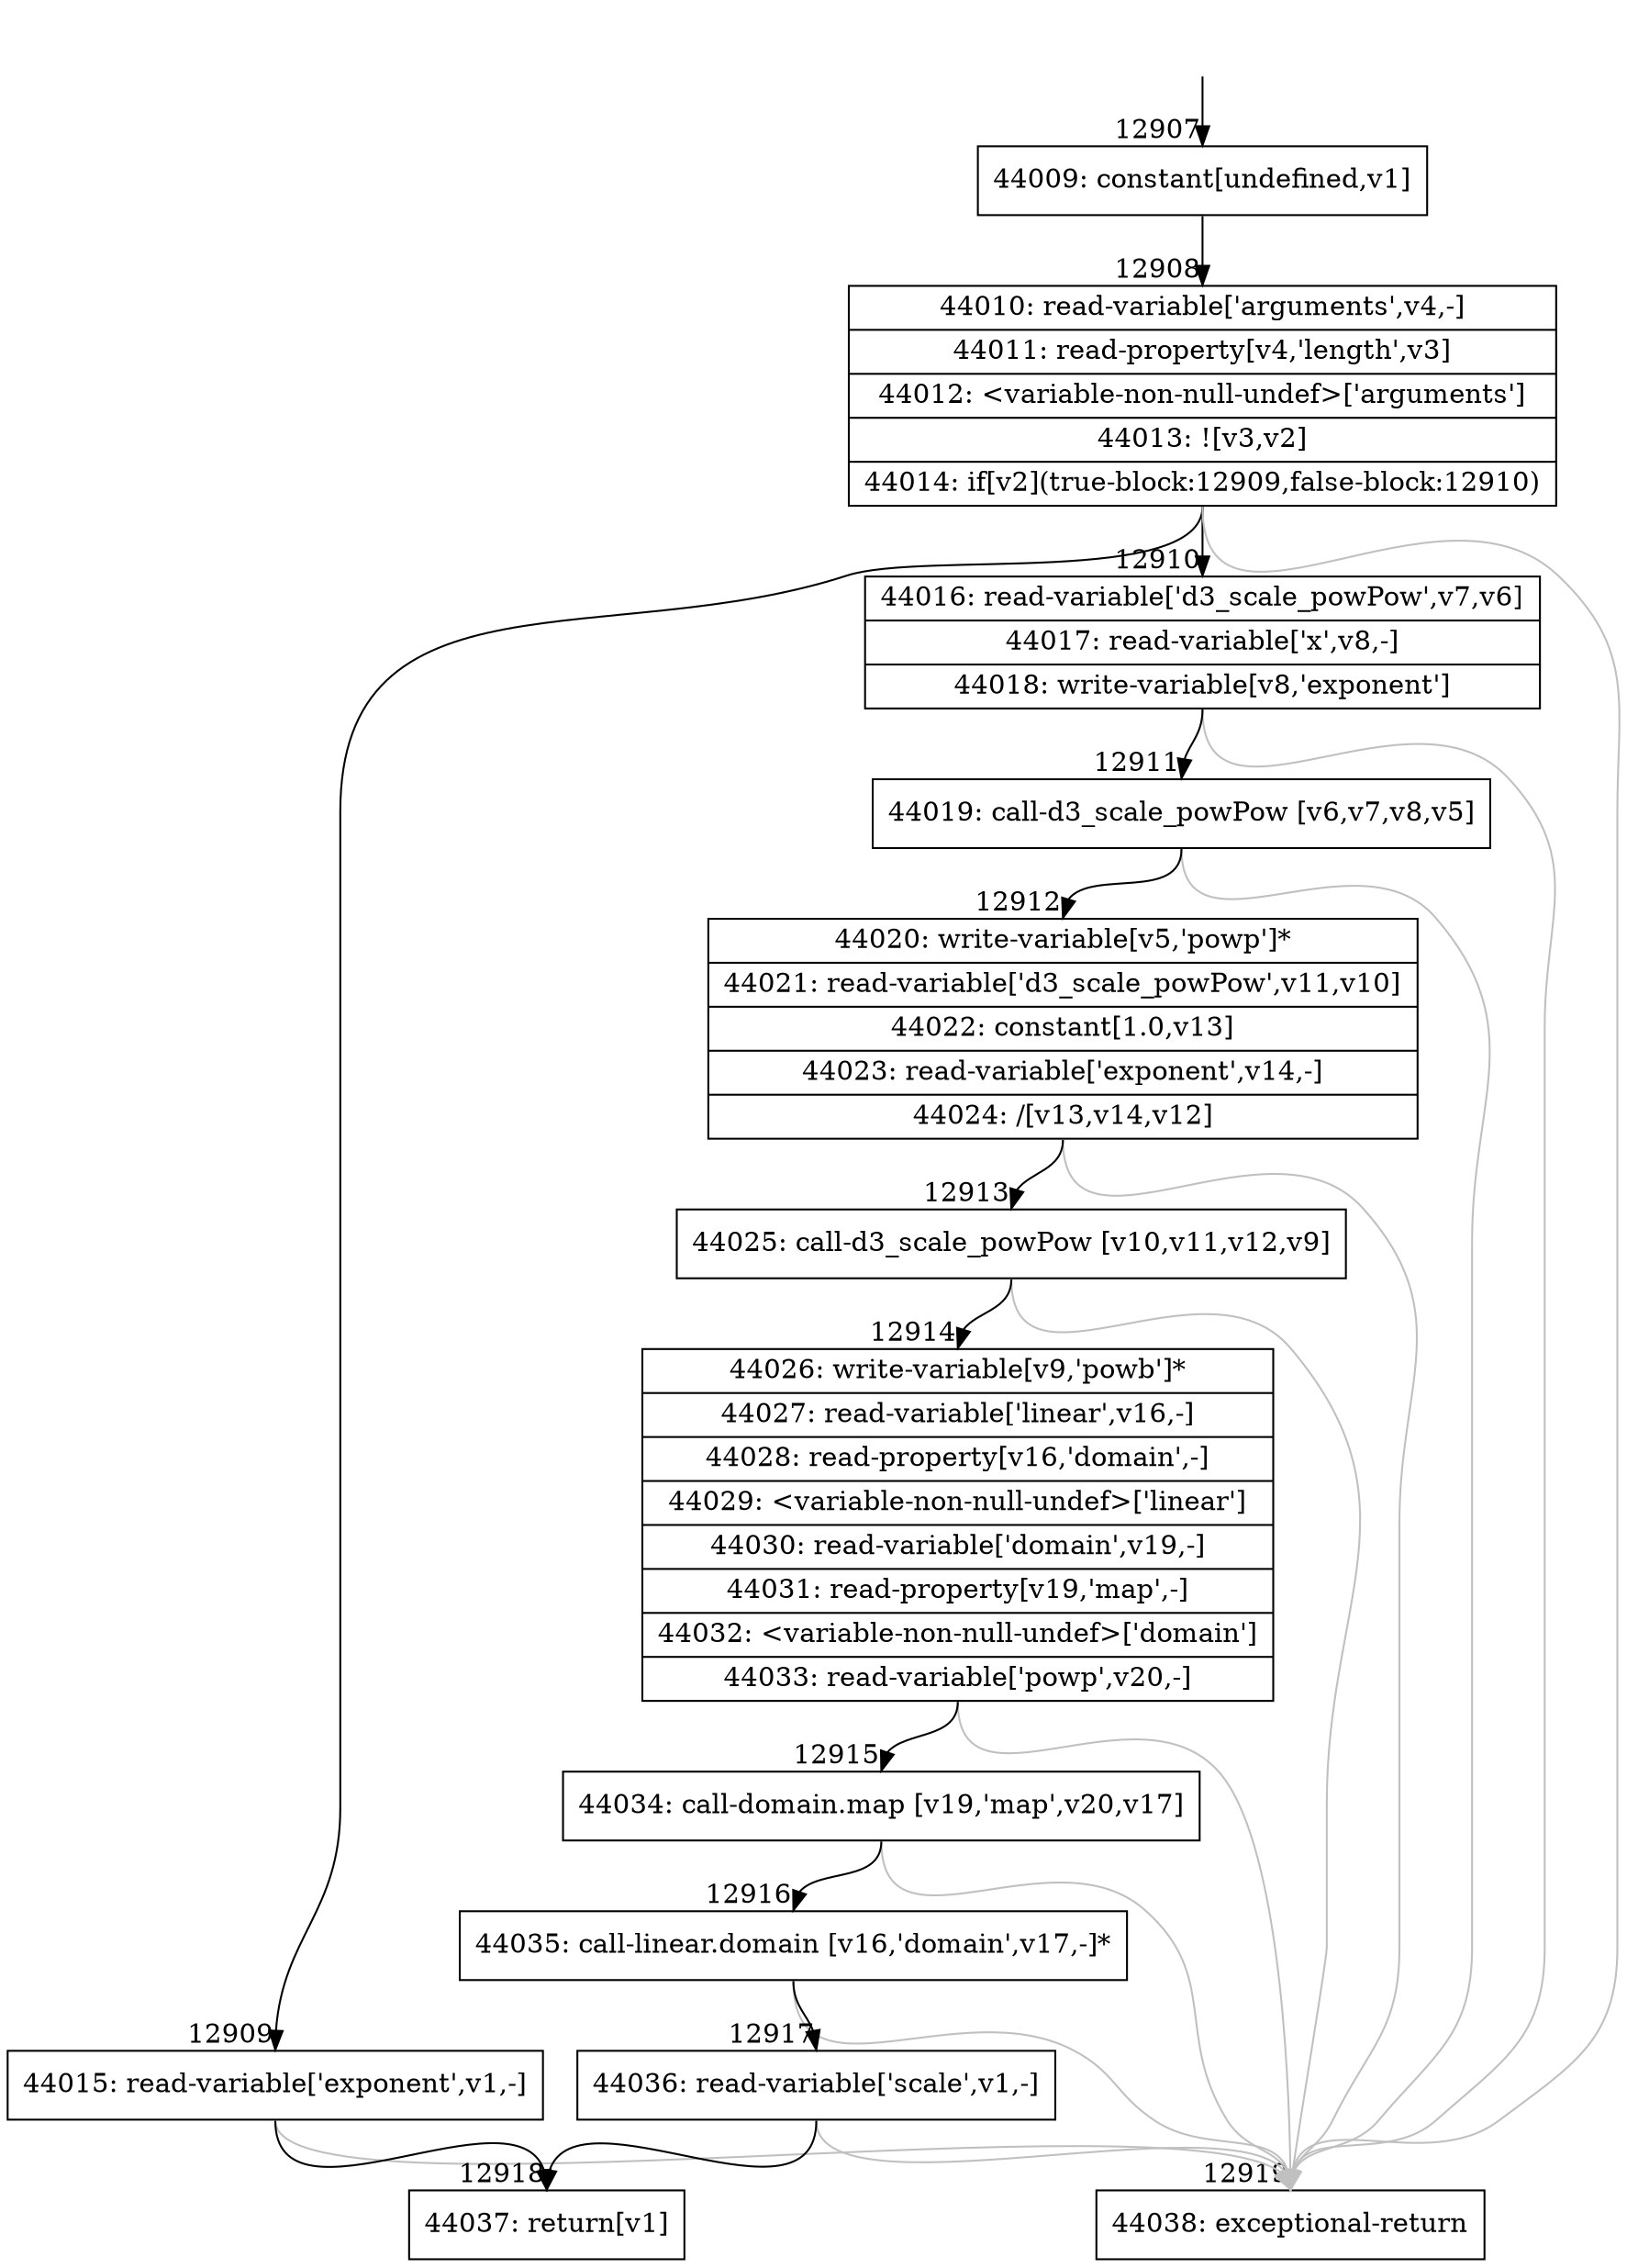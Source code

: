digraph {
rankdir="TD"
BB_entry1195[shape=none,label=""];
BB_entry1195 -> BB12907 [tailport=s, headport=n, headlabel="    12907"]
BB12907 [shape=record label="{44009: constant[undefined,v1]}" ] 
BB12907 -> BB12908 [tailport=s, headport=n, headlabel="      12908"]
BB12908 [shape=record label="{44010: read-variable['arguments',v4,-]|44011: read-property[v4,'length',v3]|44012: \<variable-non-null-undef\>['arguments']|44013: ![v3,v2]|44014: if[v2](true-block:12909,false-block:12910)}" ] 
BB12908 -> BB12909 [tailport=s, headport=n, headlabel="      12909"]
BB12908 -> BB12910 [tailport=s, headport=n, headlabel="      12910"]
BB12908 -> BB12919 [tailport=s, headport=n, color=gray, headlabel="      12919"]
BB12909 [shape=record label="{44015: read-variable['exponent',v1,-]}" ] 
BB12909 -> BB12918 [tailport=s, headport=n, headlabel="      12918"]
BB12909 -> BB12919 [tailport=s, headport=n, color=gray]
BB12910 [shape=record label="{44016: read-variable['d3_scale_powPow',v7,v6]|44017: read-variable['x',v8,-]|44018: write-variable[v8,'exponent']}" ] 
BB12910 -> BB12911 [tailport=s, headport=n, headlabel="      12911"]
BB12910 -> BB12919 [tailport=s, headport=n, color=gray]
BB12911 [shape=record label="{44019: call-d3_scale_powPow [v6,v7,v8,v5]}" ] 
BB12911 -> BB12912 [tailport=s, headport=n, headlabel="      12912"]
BB12911 -> BB12919 [tailport=s, headport=n, color=gray]
BB12912 [shape=record label="{44020: write-variable[v5,'powp']*|44021: read-variable['d3_scale_powPow',v11,v10]|44022: constant[1.0,v13]|44023: read-variable['exponent',v14,-]|44024: /[v13,v14,v12]}" ] 
BB12912 -> BB12913 [tailport=s, headport=n, headlabel="      12913"]
BB12912 -> BB12919 [tailport=s, headport=n, color=gray]
BB12913 [shape=record label="{44025: call-d3_scale_powPow [v10,v11,v12,v9]}" ] 
BB12913 -> BB12914 [tailport=s, headport=n, headlabel="      12914"]
BB12913 -> BB12919 [tailport=s, headport=n, color=gray]
BB12914 [shape=record label="{44026: write-variable[v9,'powb']*|44027: read-variable['linear',v16,-]|44028: read-property[v16,'domain',-]|44029: \<variable-non-null-undef\>['linear']|44030: read-variable['domain',v19,-]|44031: read-property[v19,'map',-]|44032: \<variable-non-null-undef\>['domain']|44033: read-variable['powp',v20,-]}" ] 
BB12914 -> BB12915 [tailport=s, headport=n, headlabel="      12915"]
BB12914 -> BB12919 [tailport=s, headport=n, color=gray]
BB12915 [shape=record label="{44034: call-domain.map [v19,'map',v20,v17]}" ] 
BB12915 -> BB12916 [tailport=s, headport=n, headlabel="      12916"]
BB12915 -> BB12919 [tailport=s, headport=n, color=gray]
BB12916 [shape=record label="{44035: call-linear.domain [v16,'domain',v17,-]*}" ] 
BB12916 -> BB12917 [tailport=s, headport=n, headlabel="      12917"]
BB12916 -> BB12919 [tailport=s, headport=n, color=gray]
BB12917 [shape=record label="{44036: read-variable['scale',v1,-]}" ] 
BB12917 -> BB12918 [tailport=s, headport=n]
BB12917 -> BB12919 [tailport=s, headport=n, color=gray]
BB12918 [shape=record label="{44037: return[v1]}" ] 
BB12919 [shape=record label="{44038: exceptional-return}" ] 
//#$~ 7692
}

